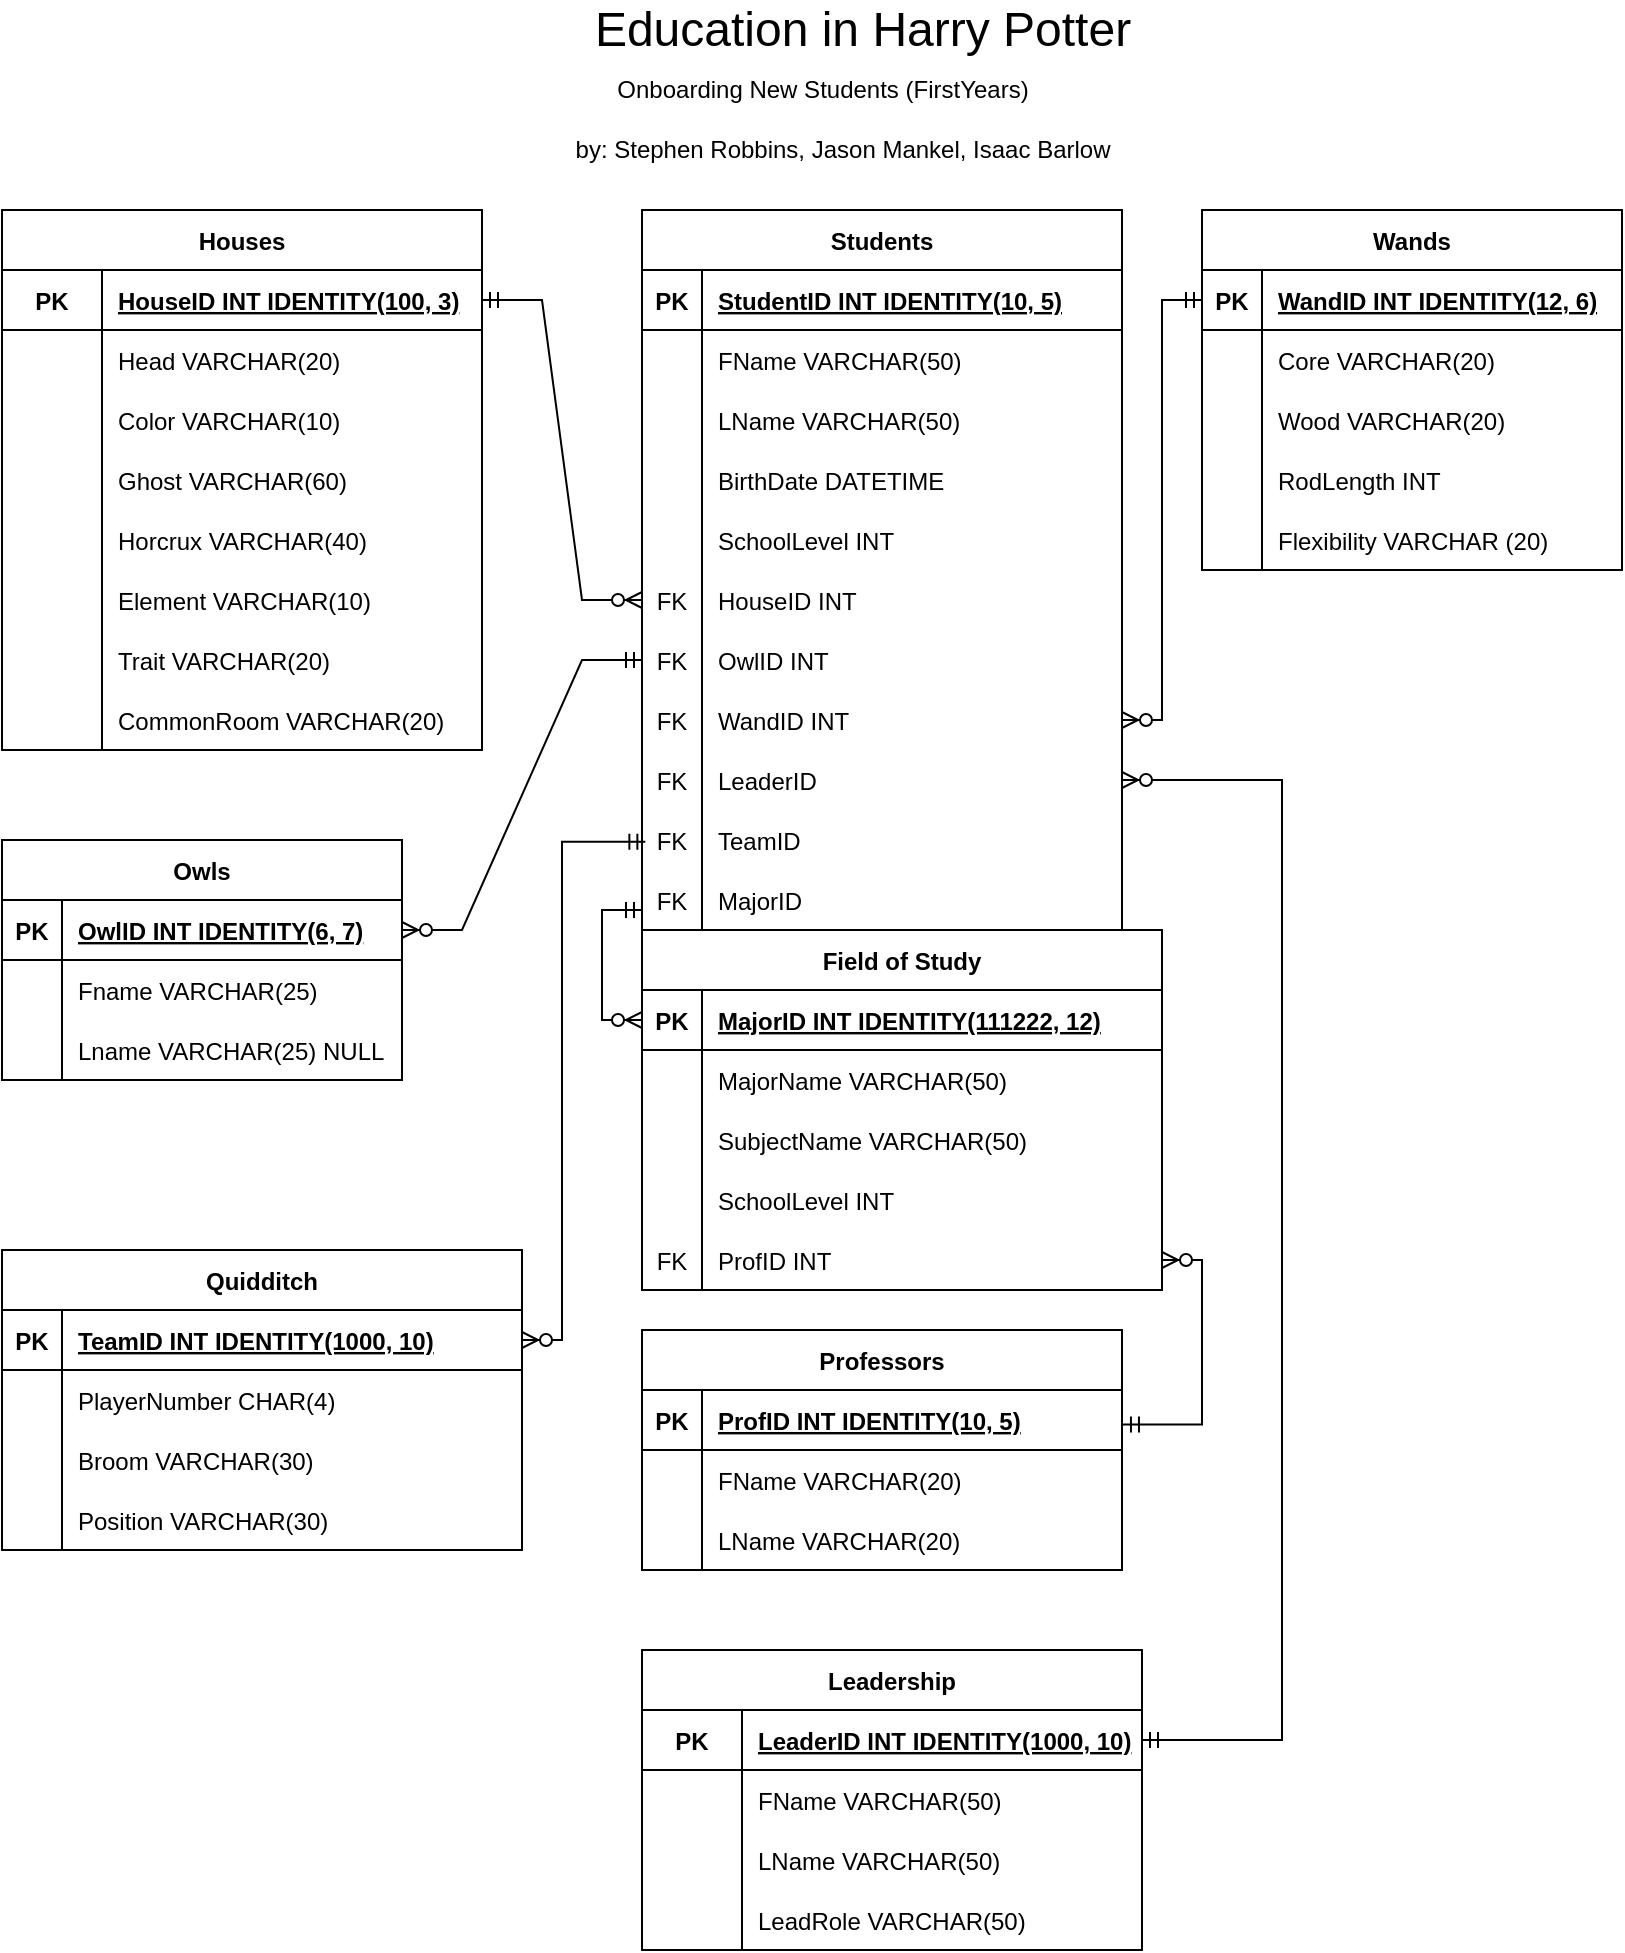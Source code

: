 <mxfile version="17.4.5" type="github">
  <diagram id="U9MsJxQ1fenHRwTIjCpt" name="Page-1">
    <mxGraphModel dx="1304" dy="529" grid="1" gridSize="10" guides="1" tooltips="1" connect="0" arrows="0" fold="1" page="1" pageScale="1" pageWidth="850" pageHeight="1100" math="0" shadow="0">
      <root>
        <mxCell id="0" />
        <mxCell id="1" parent="0" />
        <mxCell id="-ZG44ZCdOxZZcYwlkN5d-154" value="Students" style="shape=table;startSize=30;container=1;collapsible=1;childLayout=tableLayout;fixedRows=1;rowLines=0;fontStyle=1;align=center;resizeLast=1;" parent="1" vertex="1">
          <mxGeometry x="360" y="160" width="240" height="360" as="geometry" />
        </mxCell>
        <mxCell id="-ZG44ZCdOxZZcYwlkN5d-155" value="" style="shape=tableRow;horizontal=0;startSize=0;swimlaneHead=0;swimlaneBody=0;fillColor=none;collapsible=0;dropTarget=0;points=[[0,0.5],[1,0.5]];portConstraint=eastwest;top=0;left=0;right=0;bottom=1;" parent="-ZG44ZCdOxZZcYwlkN5d-154" vertex="1">
          <mxGeometry y="30" width="240" height="30" as="geometry" />
        </mxCell>
        <mxCell id="-ZG44ZCdOxZZcYwlkN5d-156" value="PK" style="shape=partialRectangle;connectable=0;fillColor=none;top=0;left=0;bottom=0;right=0;fontStyle=1;overflow=hidden;" parent="-ZG44ZCdOxZZcYwlkN5d-155" vertex="1">
          <mxGeometry width="30" height="30" as="geometry">
            <mxRectangle width="30" height="30" as="alternateBounds" />
          </mxGeometry>
        </mxCell>
        <mxCell id="-ZG44ZCdOxZZcYwlkN5d-157" value="StudentID INT IDENTITY(10, 5)" style="shape=partialRectangle;connectable=0;fillColor=none;top=0;left=0;bottom=0;right=0;align=left;spacingLeft=6;fontStyle=5;overflow=hidden;" parent="-ZG44ZCdOxZZcYwlkN5d-155" vertex="1">
          <mxGeometry x="30" width="210" height="30" as="geometry">
            <mxRectangle width="210" height="30" as="alternateBounds" />
          </mxGeometry>
        </mxCell>
        <mxCell id="-ZG44ZCdOxZZcYwlkN5d-158" value="" style="shape=tableRow;horizontal=0;startSize=0;swimlaneHead=0;swimlaneBody=0;fillColor=none;collapsible=0;dropTarget=0;points=[[0,0.5],[1,0.5]];portConstraint=eastwest;top=0;left=0;right=0;bottom=0;" parent="-ZG44ZCdOxZZcYwlkN5d-154" vertex="1">
          <mxGeometry y="60" width="240" height="30" as="geometry" />
        </mxCell>
        <mxCell id="-ZG44ZCdOxZZcYwlkN5d-159" value="" style="shape=partialRectangle;connectable=0;fillColor=none;top=0;left=0;bottom=0;right=0;editable=1;overflow=hidden;" parent="-ZG44ZCdOxZZcYwlkN5d-158" vertex="1">
          <mxGeometry width="30" height="30" as="geometry">
            <mxRectangle width="30" height="30" as="alternateBounds" />
          </mxGeometry>
        </mxCell>
        <mxCell id="-ZG44ZCdOxZZcYwlkN5d-160" value="FName VARCHAR(50)" style="shape=partialRectangle;connectable=0;fillColor=none;top=0;left=0;bottom=0;right=0;align=left;spacingLeft=6;overflow=hidden;" parent="-ZG44ZCdOxZZcYwlkN5d-158" vertex="1">
          <mxGeometry x="30" width="210" height="30" as="geometry">
            <mxRectangle width="210" height="30" as="alternateBounds" />
          </mxGeometry>
        </mxCell>
        <mxCell id="-ZG44ZCdOxZZcYwlkN5d-161" value="" style="shape=tableRow;horizontal=0;startSize=0;swimlaneHead=0;swimlaneBody=0;fillColor=none;collapsible=0;dropTarget=0;points=[[0,0.5],[1,0.5]];portConstraint=eastwest;top=0;left=0;right=0;bottom=0;" parent="-ZG44ZCdOxZZcYwlkN5d-154" vertex="1">
          <mxGeometry y="90" width="240" height="30" as="geometry" />
        </mxCell>
        <mxCell id="-ZG44ZCdOxZZcYwlkN5d-162" value="" style="shape=partialRectangle;connectable=0;fillColor=none;top=0;left=0;bottom=0;right=0;editable=1;overflow=hidden;" parent="-ZG44ZCdOxZZcYwlkN5d-161" vertex="1">
          <mxGeometry width="30" height="30" as="geometry">
            <mxRectangle width="30" height="30" as="alternateBounds" />
          </mxGeometry>
        </mxCell>
        <mxCell id="-ZG44ZCdOxZZcYwlkN5d-163" value="LName VARCHAR(50)" style="shape=partialRectangle;connectable=0;fillColor=none;top=0;left=0;bottom=0;right=0;align=left;spacingLeft=6;overflow=hidden;" parent="-ZG44ZCdOxZZcYwlkN5d-161" vertex="1">
          <mxGeometry x="30" width="210" height="30" as="geometry">
            <mxRectangle width="210" height="30" as="alternateBounds" />
          </mxGeometry>
        </mxCell>
        <mxCell id="-ZG44ZCdOxZZcYwlkN5d-164" value="" style="shape=tableRow;horizontal=0;startSize=0;swimlaneHead=0;swimlaneBody=0;fillColor=none;collapsible=0;dropTarget=0;points=[[0,0.5],[1,0.5]];portConstraint=eastwest;top=0;left=0;right=0;bottom=0;" parent="-ZG44ZCdOxZZcYwlkN5d-154" vertex="1">
          <mxGeometry y="120" width="240" height="30" as="geometry" />
        </mxCell>
        <mxCell id="-ZG44ZCdOxZZcYwlkN5d-165" value="" style="shape=partialRectangle;connectable=0;fillColor=none;top=0;left=0;bottom=0;right=0;editable=1;overflow=hidden;" parent="-ZG44ZCdOxZZcYwlkN5d-164" vertex="1">
          <mxGeometry width="30" height="30" as="geometry">
            <mxRectangle width="30" height="30" as="alternateBounds" />
          </mxGeometry>
        </mxCell>
        <mxCell id="-ZG44ZCdOxZZcYwlkN5d-166" value="BirthDate DATETIME" style="shape=partialRectangle;connectable=0;fillColor=none;top=0;left=0;bottom=0;right=0;align=left;spacingLeft=6;overflow=hidden;" parent="-ZG44ZCdOxZZcYwlkN5d-164" vertex="1">
          <mxGeometry x="30" width="210" height="30" as="geometry">
            <mxRectangle width="210" height="30" as="alternateBounds" />
          </mxGeometry>
        </mxCell>
        <mxCell id="VRzAlIb7PDX3ngP3cfWf-1" value="" style="shape=tableRow;horizontal=0;startSize=0;swimlaneHead=0;swimlaneBody=0;fillColor=none;collapsible=0;dropTarget=0;points=[[0,0.5],[1,0.5]];portConstraint=eastwest;top=0;left=0;right=0;bottom=0;" vertex="1" parent="-ZG44ZCdOxZZcYwlkN5d-154">
          <mxGeometry y="150" width="240" height="30" as="geometry" />
        </mxCell>
        <mxCell id="VRzAlIb7PDX3ngP3cfWf-2" value="" style="shape=partialRectangle;connectable=0;fillColor=none;top=0;left=0;bottom=0;right=0;editable=1;overflow=hidden;" vertex="1" parent="VRzAlIb7PDX3ngP3cfWf-1">
          <mxGeometry width="30" height="30" as="geometry">
            <mxRectangle width="30" height="30" as="alternateBounds" />
          </mxGeometry>
        </mxCell>
        <mxCell id="VRzAlIb7PDX3ngP3cfWf-3" value="SchoolLevel INT" style="shape=partialRectangle;connectable=0;fillColor=none;top=0;left=0;bottom=0;right=0;align=left;spacingLeft=6;overflow=hidden;" vertex="1" parent="VRzAlIb7PDX3ngP3cfWf-1">
          <mxGeometry x="30" width="210" height="30" as="geometry">
            <mxRectangle width="210" height="30" as="alternateBounds" />
          </mxGeometry>
        </mxCell>
        <mxCell id="-ZG44ZCdOxZZcYwlkN5d-338" value="" style="shape=tableRow;horizontal=0;startSize=0;swimlaneHead=0;swimlaneBody=0;fillColor=none;collapsible=0;dropTarget=0;points=[[0,0.5],[1,0.5]];portConstraint=eastwest;top=0;left=0;right=0;bottom=0;" parent="-ZG44ZCdOxZZcYwlkN5d-154" vertex="1">
          <mxGeometry y="180" width="240" height="30" as="geometry" />
        </mxCell>
        <mxCell id="-ZG44ZCdOxZZcYwlkN5d-339" value="FK" style="shape=partialRectangle;connectable=0;fillColor=none;top=0;left=0;bottom=0;right=0;editable=1;overflow=hidden;" parent="-ZG44ZCdOxZZcYwlkN5d-338" vertex="1">
          <mxGeometry width="30" height="30" as="geometry">
            <mxRectangle width="30" height="30" as="alternateBounds" />
          </mxGeometry>
        </mxCell>
        <mxCell id="-ZG44ZCdOxZZcYwlkN5d-340" value="HouseID INT" style="shape=partialRectangle;connectable=0;fillColor=none;top=0;left=0;bottom=0;right=0;align=left;spacingLeft=6;overflow=hidden;" parent="-ZG44ZCdOxZZcYwlkN5d-338" vertex="1">
          <mxGeometry x="30" width="210" height="30" as="geometry">
            <mxRectangle width="210" height="30" as="alternateBounds" />
          </mxGeometry>
        </mxCell>
        <mxCell id="-ZG44ZCdOxZZcYwlkN5d-347" value="" style="shape=tableRow;horizontal=0;startSize=0;swimlaneHead=0;swimlaneBody=0;fillColor=none;collapsible=0;dropTarget=0;points=[[0,0.5],[1,0.5]];portConstraint=eastwest;top=0;left=0;right=0;bottom=0;" parent="-ZG44ZCdOxZZcYwlkN5d-154" vertex="1">
          <mxGeometry y="210" width="240" height="30" as="geometry" />
        </mxCell>
        <mxCell id="-ZG44ZCdOxZZcYwlkN5d-348" value="FK" style="shape=partialRectangle;connectable=0;fillColor=none;top=0;left=0;bottom=0;right=0;editable=1;overflow=hidden;" parent="-ZG44ZCdOxZZcYwlkN5d-347" vertex="1">
          <mxGeometry width="30" height="30" as="geometry">
            <mxRectangle width="30" height="30" as="alternateBounds" />
          </mxGeometry>
        </mxCell>
        <mxCell id="-ZG44ZCdOxZZcYwlkN5d-349" value="OwlID INT" style="shape=partialRectangle;connectable=0;fillColor=none;top=0;left=0;bottom=0;right=0;align=left;spacingLeft=6;overflow=hidden;" parent="-ZG44ZCdOxZZcYwlkN5d-347" vertex="1">
          <mxGeometry x="30" width="210" height="30" as="geometry">
            <mxRectangle width="210" height="30" as="alternateBounds" />
          </mxGeometry>
        </mxCell>
        <mxCell id="-ZG44ZCdOxZZcYwlkN5d-344" value="" style="shape=tableRow;horizontal=0;startSize=0;swimlaneHead=0;swimlaneBody=0;fillColor=none;collapsible=0;dropTarget=0;points=[[0,0.5],[1,0.5]];portConstraint=eastwest;top=0;left=0;right=0;bottom=0;" parent="-ZG44ZCdOxZZcYwlkN5d-154" vertex="1">
          <mxGeometry y="240" width="240" height="30" as="geometry" />
        </mxCell>
        <mxCell id="-ZG44ZCdOxZZcYwlkN5d-345" value="FK" style="shape=partialRectangle;connectable=0;fillColor=none;top=0;left=0;bottom=0;right=0;editable=1;overflow=hidden;" parent="-ZG44ZCdOxZZcYwlkN5d-344" vertex="1">
          <mxGeometry width="30" height="30" as="geometry">
            <mxRectangle width="30" height="30" as="alternateBounds" />
          </mxGeometry>
        </mxCell>
        <mxCell id="-ZG44ZCdOxZZcYwlkN5d-346" value="WandID INT" style="shape=partialRectangle;connectable=0;fillColor=none;top=0;left=0;bottom=0;right=0;align=left;spacingLeft=6;overflow=hidden;" parent="-ZG44ZCdOxZZcYwlkN5d-344" vertex="1">
          <mxGeometry x="30" width="210" height="30" as="geometry">
            <mxRectangle width="210" height="30" as="alternateBounds" />
          </mxGeometry>
        </mxCell>
        <mxCell id="M2DXk9aReoTNy8L0hFYO-3" value="" style="shape=tableRow;horizontal=0;startSize=0;swimlaneHead=0;swimlaneBody=0;fillColor=none;collapsible=0;dropTarget=0;points=[[0,0.5],[1,0.5]];portConstraint=eastwest;top=0;left=0;right=0;bottom=0;" parent="-ZG44ZCdOxZZcYwlkN5d-154" vertex="1">
          <mxGeometry y="270" width="240" height="30" as="geometry" />
        </mxCell>
        <mxCell id="M2DXk9aReoTNy8L0hFYO-4" value="FK" style="shape=partialRectangle;connectable=0;fillColor=none;top=0;left=0;bottom=0;right=0;editable=1;overflow=hidden;" parent="M2DXk9aReoTNy8L0hFYO-3" vertex="1">
          <mxGeometry width="30" height="30" as="geometry">
            <mxRectangle width="30" height="30" as="alternateBounds" />
          </mxGeometry>
        </mxCell>
        <mxCell id="M2DXk9aReoTNy8L0hFYO-5" value="LeaderID" style="shape=partialRectangle;connectable=0;fillColor=none;top=0;left=0;bottom=0;right=0;align=left;spacingLeft=6;overflow=hidden;" parent="M2DXk9aReoTNy8L0hFYO-3" vertex="1">
          <mxGeometry x="30" width="210" height="30" as="geometry">
            <mxRectangle width="210" height="30" as="alternateBounds" />
          </mxGeometry>
        </mxCell>
        <mxCell id="WlVcrOONY_snQyhokI9--11" value="" style="shape=tableRow;horizontal=0;startSize=0;swimlaneHead=0;swimlaneBody=0;fillColor=none;collapsible=0;dropTarget=0;points=[[0,0.5],[1,0.5]];portConstraint=eastwest;top=0;left=0;right=0;bottom=0;" parent="-ZG44ZCdOxZZcYwlkN5d-154" vertex="1">
          <mxGeometry y="300" width="240" height="30" as="geometry" />
        </mxCell>
        <mxCell id="WlVcrOONY_snQyhokI9--12" value="FK" style="shape=partialRectangle;connectable=0;fillColor=none;top=0;left=0;bottom=0;right=0;editable=1;overflow=hidden;" parent="WlVcrOONY_snQyhokI9--11" vertex="1">
          <mxGeometry width="30" height="30" as="geometry">
            <mxRectangle width="30" height="30" as="alternateBounds" />
          </mxGeometry>
        </mxCell>
        <mxCell id="WlVcrOONY_snQyhokI9--13" value="TeamID" style="shape=partialRectangle;connectable=0;fillColor=none;top=0;left=0;bottom=0;right=0;align=left;spacingLeft=6;overflow=hidden;" parent="WlVcrOONY_snQyhokI9--11" vertex="1">
          <mxGeometry x="30" width="210" height="30" as="geometry">
            <mxRectangle width="210" height="30" as="alternateBounds" />
          </mxGeometry>
        </mxCell>
        <mxCell id="-ZG44ZCdOxZZcYwlkN5d-341" value="" style="shape=tableRow;horizontal=0;startSize=0;swimlaneHead=0;swimlaneBody=0;fillColor=none;collapsible=0;dropTarget=0;points=[[0,0.5],[1,0.5]];portConstraint=eastwest;top=0;left=0;right=0;bottom=0;" parent="-ZG44ZCdOxZZcYwlkN5d-154" vertex="1">
          <mxGeometry y="330" width="240" height="30" as="geometry" />
        </mxCell>
        <mxCell id="-ZG44ZCdOxZZcYwlkN5d-342" value="FK" style="shape=partialRectangle;connectable=0;fillColor=none;top=0;left=0;bottom=0;right=0;editable=1;overflow=hidden;" parent="-ZG44ZCdOxZZcYwlkN5d-341" vertex="1">
          <mxGeometry width="30" height="30" as="geometry">
            <mxRectangle width="30" height="30" as="alternateBounds" />
          </mxGeometry>
        </mxCell>
        <mxCell id="-ZG44ZCdOxZZcYwlkN5d-343" value="MajorID" style="shape=partialRectangle;connectable=0;fillColor=none;top=0;left=0;bottom=0;right=0;align=left;spacingLeft=6;overflow=hidden;" parent="-ZG44ZCdOxZZcYwlkN5d-341" vertex="1">
          <mxGeometry x="30" width="210" height="30" as="geometry">
            <mxRectangle width="210" height="30" as="alternateBounds" />
          </mxGeometry>
        </mxCell>
        <mxCell id="-ZG44ZCdOxZZcYwlkN5d-170" value="Houses" style="shape=table;startSize=30;container=1;collapsible=1;childLayout=tableLayout;fixedRows=1;rowLines=0;fontStyle=1;align=center;resizeLast=1;" parent="1" vertex="1">
          <mxGeometry x="40" y="160" width="240" height="270" as="geometry" />
        </mxCell>
        <mxCell id="-ZG44ZCdOxZZcYwlkN5d-171" value="" style="shape=tableRow;horizontal=0;startSize=0;swimlaneHead=0;swimlaneBody=0;fillColor=none;collapsible=0;dropTarget=0;points=[[0,0.5],[1,0.5]];portConstraint=eastwest;top=0;left=0;right=0;bottom=1;" parent="-ZG44ZCdOxZZcYwlkN5d-170" vertex="1">
          <mxGeometry y="30" width="240" height="30" as="geometry" />
        </mxCell>
        <mxCell id="-ZG44ZCdOxZZcYwlkN5d-172" value="PK" style="shape=partialRectangle;connectable=0;fillColor=none;top=0;left=0;bottom=0;right=0;fontStyle=1;overflow=hidden;" parent="-ZG44ZCdOxZZcYwlkN5d-171" vertex="1">
          <mxGeometry width="50" height="30" as="geometry">
            <mxRectangle width="50" height="30" as="alternateBounds" />
          </mxGeometry>
        </mxCell>
        <mxCell id="-ZG44ZCdOxZZcYwlkN5d-173" value="HouseID INT IDENTITY(100, 3)" style="shape=partialRectangle;connectable=0;fillColor=none;top=0;left=0;bottom=0;right=0;align=left;spacingLeft=6;fontStyle=5;overflow=hidden;" parent="-ZG44ZCdOxZZcYwlkN5d-171" vertex="1">
          <mxGeometry x="50" width="190" height="30" as="geometry">
            <mxRectangle width="190" height="30" as="alternateBounds" />
          </mxGeometry>
        </mxCell>
        <mxCell id="-ZG44ZCdOxZZcYwlkN5d-177" value="" style="shape=tableRow;horizontal=0;startSize=0;swimlaneHead=0;swimlaneBody=0;fillColor=none;collapsible=0;dropTarget=0;points=[[0,0.5],[1,0.5]];portConstraint=eastwest;top=0;left=0;right=0;bottom=0;" parent="-ZG44ZCdOxZZcYwlkN5d-170" vertex="1">
          <mxGeometry y="60" width="240" height="30" as="geometry" />
        </mxCell>
        <mxCell id="-ZG44ZCdOxZZcYwlkN5d-178" value="" style="shape=partialRectangle;connectable=0;fillColor=none;top=0;left=0;bottom=0;right=0;editable=1;overflow=hidden;" parent="-ZG44ZCdOxZZcYwlkN5d-177" vertex="1">
          <mxGeometry width="50" height="30" as="geometry">
            <mxRectangle width="50" height="30" as="alternateBounds" />
          </mxGeometry>
        </mxCell>
        <mxCell id="-ZG44ZCdOxZZcYwlkN5d-179" value="Head VARCHAR(20)" style="shape=partialRectangle;connectable=0;fillColor=none;top=0;left=0;bottom=0;right=0;align=left;spacingLeft=6;overflow=hidden;" parent="-ZG44ZCdOxZZcYwlkN5d-177" vertex="1">
          <mxGeometry x="50" width="190" height="30" as="geometry">
            <mxRectangle width="190" height="30" as="alternateBounds" />
          </mxGeometry>
        </mxCell>
        <mxCell id="-ZG44ZCdOxZZcYwlkN5d-180" value="" style="shape=tableRow;horizontal=0;startSize=0;swimlaneHead=0;swimlaneBody=0;fillColor=none;collapsible=0;dropTarget=0;points=[[0,0.5],[1,0.5]];portConstraint=eastwest;top=0;left=0;right=0;bottom=0;" parent="-ZG44ZCdOxZZcYwlkN5d-170" vertex="1">
          <mxGeometry y="90" width="240" height="30" as="geometry" />
        </mxCell>
        <mxCell id="-ZG44ZCdOxZZcYwlkN5d-181" value="" style="shape=partialRectangle;connectable=0;fillColor=none;top=0;left=0;bottom=0;right=0;editable=1;overflow=hidden;" parent="-ZG44ZCdOxZZcYwlkN5d-180" vertex="1">
          <mxGeometry width="50" height="30" as="geometry">
            <mxRectangle width="50" height="30" as="alternateBounds" />
          </mxGeometry>
        </mxCell>
        <mxCell id="-ZG44ZCdOxZZcYwlkN5d-182" value="Color VARCHAR(10)" style="shape=partialRectangle;connectable=0;fillColor=none;top=0;left=0;bottom=0;right=0;align=left;spacingLeft=6;overflow=hidden;" parent="-ZG44ZCdOxZZcYwlkN5d-180" vertex="1">
          <mxGeometry x="50" width="190" height="30" as="geometry">
            <mxRectangle width="190" height="30" as="alternateBounds" />
          </mxGeometry>
        </mxCell>
        <mxCell id="-ZG44ZCdOxZZcYwlkN5d-183" value="" style="shape=tableRow;horizontal=0;startSize=0;swimlaneHead=0;swimlaneBody=0;fillColor=none;collapsible=0;dropTarget=0;points=[[0,0.5],[1,0.5]];portConstraint=eastwest;top=0;left=0;right=0;bottom=0;" parent="-ZG44ZCdOxZZcYwlkN5d-170" vertex="1">
          <mxGeometry y="120" width="240" height="30" as="geometry" />
        </mxCell>
        <mxCell id="-ZG44ZCdOxZZcYwlkN5d-184" value="" style="shape=partialRectangle;connectable=0;fillColor=none;top=0;left=0;bottom=0;right=0;editable=1;overflow=hidden;" parent="-ZG44ZCdOxZZcYwlkN5d-183" vertex="1">
          <mxGeometry width="50" height="30" as="geometry">
            <mxRectangle width="50" height="30" as="alternateBounds" />
          </mxGeometry>
        </mxCell>
        <mxCell id="-ZG44ZCdOxZZcYwlkN5d-185" value="Ghost VARCHAR(60)" style="shape=partialRectangle;connectable=0;fillColor=none;top=0;left=0;bottom=0;right=0;align=left;spacingLeft=6;overflow=hidden;" parent="-ZG44ZCdOxZZcYwlkN5d-183" vertex="1">
          <mxGeometry x="50" width="190" height="30" as="geometry">
            <mxRectangle width="190" height="30" as="alternateBounds" />
          </mxGeometry>
        </mxCell>
        <mxCell id="-ZG44ZCdOxZZcYwlkN5d-186" value="" style="shape=tableRow;horizontal=0;startSize=0;swimlaneHead=0;swimlaneBody=0;fillColor=none;collapsible=0;dropTarget=0;points=[[0,0.5],[1,0.5]];portConstraint=eastwest;top=0;left=0;right=0;bottom=0;" parent="-ZG44ZCdOxZZcYwlkN5d-170" vertex="1">
          <mxGeometry y="150" width="240" height="30" as="geometry" />
        </mxCell>
        <mxCell id="-ZG44ZCdOxZZcYwlkN5d-187" value="" style="shape=partialRectangle;connectable=0;fillColor=none;top=0;left=0;bottom=0;right=0;editable=1;overflow=hidden;" parent="-ZG44ZCdOxZZcYwlkN5d-186" vertex="1">
          <mxGeometry width="50" height="30" as="geometry">
            <mxRectangle width="50" height="30" as="alternateBounds" />
          </mxGeometry>
        </mxCell>
        <mxCell id="-ZG44ZCdOxZZcYwlkN5d-188" value="Horcrux VARCHAR(40)" style="shape=partialRectangle;connectable=0;fillColor=none;top=0;left=0;bottom=0;right=0;align=left;spacingLeft=6;overflow=hidden;" parent="-ZG44ZCdOxZZcYwlkN5d-186" vertex="1">
          <mxGeometry x="50" width="190" height="30" as="geometry">
            <mxRectangle width="190" height="30" as="alternateBounds" />
          </mxGeometry>
        </mxCell>
        <mxCell id="-ZG44ZCdOxZZcYwlkN5d-189" value="" style="shape=tableRow;horizontal=0;startSize=0;swimlaneHead=0;swimlaneBody=0;fillColor=none;collapsible=0;dropTarget=0;points=[[0,0.5],[1,0.5]];portConstraint=eastwest;top=0;left=0;right=0;bottom=0;" parent="-ZG44ZCdOxZZcYwlkN5d-170" vertex="1">
          <mxGeometry y="180" width="240" height="30" as="geometry" />
        </mxCell>
        <mxCell id="-ZG44ZCdOxZZcYwlkN5d-190" value="" style="shape=partialRectangle;connectable=0;fillColor=none;top=0;left=0;bottom=0;right=0;editable=1;overflow=hidden;" parent="-ZG44ZCdOxZZcYwlkN5d-189" vertex="1">
          <mxGeometry width="50" height="30" as="geometry">
            <mxRectangle width="50" height="30" as="alternateBounds" />
          </mxGeometry>
        </mxCell>
        <mxCell id="-ZG44ZCdOxZZcYwlkN5d-191" value="Element VARCHAR(10)" style="shape=partialRectangle;connectable=0;fillColor=none;top=0;left=0;bottom=0;right=0;align=left;spacingLeft=6;overflow=hidden;" parent="-ZG44ZCdOxZZcYwlkN5d-189" vertex="1">
          <mxGeometry x="50" width="190" height="30" as="geometry">
            <mxRectangle width="190" height="30" as="alternateBounds" />
          </mxGeometry>
        </mxCell>
        <mxCell id="-ZG44ZCdOxZZcYwlkN5d-192" value="" style="shape=tableRow;horizontal=0;startSize=0;swimlaneHead=0;swimlaneBody=0;fillColor=none;collapsible=0;dropTarget=0;points=[[0,0.5],[1,0.5]];portConstraint=eastwest;top=0;left=0;right=0;bottom=0;" parent="-ZG44ZCdOxZZcYwlkN5d-170" vertex="1">
          <mxGeometry y="210" width="240" height="30" as="geometry" />
        </mxCell>
        <mxCell id="-ZG44ZCdOxZZcYwlkN5d-193" value="" style="shape=partialRectangle;connectable=0;fillColor=none;top=0;left=0;bottom=0;right=0;editable=1;overflow=hidden;" parent="-ZG44ZCdOxZZcYwlkN5d-192" vertex="1">
          <mxGeometry width="50" height="30" as="geometry">
            <mxRectangle width="50" height="30" as="alternateBounds" />
          </mxGeometry>
        </mxCell>
        <mxCell id="-ZG44ZCdOxZZcYwlkN5d-194" value="Trait VARCHAR(20)" style="shape=partialRectangle;connectable=0;fillColor=none;top=0;left=0;bottom=0;right=0;align=left;spacingLeft=6;overflow=hidden;" parent="-ZG44ZCdOxZZcYwlkN5d-192" vertex="1">
          <mxGeometry x="50" width="190" height="30" as="geometry">
            <mxRectangle width="190" height="30" as="alternateBounds" />
          </mxGeometry>
        </mxCell>
        <mxCell id="-ZG44ZCdOxZZcYwlkN5d-335" value="" style="shape=tableRow;horizontal=0;startSize=0;swimlaneHead=0;swimlaneBody=0;fillColor=none;collapsible=0;dropTarget=0;points=[[0,0.5],[1,0.5]];portConstraint=eastwest;top=0;left=0;right=0;bottom=0;" parent="-ZG44ZCdOxZZcYwlkN5d-170" vertex="1">
          <mxGeometry y="240" width="240" height="30" as="geometry" />
        </mxCell>
        <mxCell id="-ZG44ZCdOxZZcYwlkN5d-336" value="" style="shape=partialRectangle;connectable=0;fillColor=none;top=0;left=0;bottom=0;right=0;editable=1;overflow=hidden;" parent="-ZG44ZCdOxZZcYwlkN5d-335" vertex="1">
          <mxGeometry width="50" height="30" as="geometry">
            <mxRectangle width="50" height="30" as="alternateBounds" />
          </mxGeometry>
        </mxCell>
        <mxCell id="-ZG44ZCdOxZZcYwlkN5d-337" value="CommonRoom VARCHAR(20)" style="shape=partialRectangle;connectable=0;fillColor=none;top=0;left=0;bottom=0;right=0;align=left;spacingLeft=6;overflow=hidden;" parent="-ZG44ZCdOxZZcYwlkN5d-335" vertex="1">
          <mxGeometry x="50" width="190" height="30" as="geometry">
            <mxRectangle width="190" height="30" as="alternateBounds" />
          </mxGeometry>
        </mxCell>
        <mxCell id="-ZG44ZCdOxZZcYwlkN5d-195" value="Field of Study" style="shape=table;startSize=30;container=1;collapsible=1;childLayout=tableLayout;fixedRows=1;rowLines=0;fontStyle=1;align=center;resizeLast=1;" parent="1" vertex="1">
          <mxGeometry x="360" y="520" width="260" height="180" as="geometry" />
        </mxCell>
        <mxCell id="-ZG44ZCdOxZZcYwlkN5d-196" value="" style="shape=tableRow;horizontal=0;startSize=0;swimlaneHead=0;swimlaneBody=0;fillColor=none;collapsible=0;dropTarget=0;points=[[0,0.5],[1,0.5]];portConstraint=eastwest;top=0;left=0;right=0;bottom=1;" parent="-ZG44ZCdOxZZcYwlkN5d-195" vertex="1">
          <mxGeometry y="30" width="260" height="30" as="geometry" />
        </mxCell>
        <mxCell id="-ZG44ZCdOxZZcYwlkN5d-197" value="PK" style="shape=partialRectangle;connectable=0;fillColor=none;top=0;left=0;bottom=0;right=0;fontStyle=1;overflow=hidden;" parent="-ZG44ZCdOxZZcYwlkN5d-196" vertex="1">
          <mxGeometry width="30" height="30" as="geometry">
            <mxRectangle width="30" height="30" as="alternateBounds" />
          </mxGeometry>
        </mxCell>
        <mxCell id="-ZG44ZCdOxZZcYwlkN5d-198" value="MajorID INT IDENTITY(111222, 12)" style="shape=partialRectangle;connectable=0;fillColor=none;top=0;left=0;bottom=0;right=0;align=left;spacingLeft=6;fontStyle=5;overflow=hidden;" parent="-ZG44ZCdOxZZcYwlkN5d-196" vertex="1">
          <mxGeometry x="30" width="230" height="30" as="geometry">
            <mxRectangle width="230" height="30" as="alternateBounds" />
          </mxGeometry>
        </mxCell>
        <mxCell id="-ZG44ZCdOxZZcYwlkN5d-199" value="" style="shape=tableRow;horizontal=0;startSize=0;swimlaneHead=0;swimlaneBody=0;fillColor=none;collapsible=0;dropTarget=0;points=[[0,0.5],[1,0.5]];portConstraint=eastwest;top=0;left=0;right=0;bottom=0;" parent="-ZG44ZCdOxZZcYwlkN5d-195" vertex="1">
          <mxGeometry y="60" width="260" height="30" as="geometry" />
        </mxCell>
        <mxCell id="-ZG44ZCdOxZZcYwlkN5d-200" value="" style="shape=partialRectangle;connectable=0;fillColor=none;top=0;left=0;bottom=0;right=0;editable=1;overflow=hidden;" parent="-ZG44ZCdOxZZcYwlkN5d-199" vertex="1">
          <mxGeometry width="30" height="30" as="geometry">
            <mxRectangle width="30" height="30" as="alternateBounds" />
          </mxGeometry>
        </mxCell>
        <mxCell id="-ZG44ZCdOxZZcYwlkN5d-201" value="MajorName VARCHAR(50)" style="shape=partialRectangle;connectable=0;fillColor=none;top=0;left=0;bottom=0;right=0;align=left;spacingLeft=6;overflow=hidden;" parent="-ZG44ZCdOxZZcYwlkN5d-199" vertex="1">
          <mxGeometry x="30" width="230" height="30" as="geometry">
            <mxRectangle width="230" height="30" as="alternateBounds" />
          </mxGeometry>
        </mxCell>
        <mxCell id="k1wWdUFTu1-UaHcBMK5w-1" value="" style="shape=tableRow;horizontal=0;startSize=0;swimlaneHead=0;swimlaneBody=0;fillColor=none;collapsible=0;dropTarget=0;points=[[0,0.5],[1,0.5]];portConstraint=eastwest;top=0;left=0;right=0;bottom=0;" parent="-ZG44ZCdOxZZcYwlkN5d-195" vertex="1">
          <mxGeometry y="90" width="260" height="30" as="geometry" />
        </mxCell>
        <mxCell id="k1wWdUFTu1-UaHcBMK5w-2" value="" style="shape=partialRectangle;connectable=0;fillColor=none;top=0;left=0;bottom=0;right=0;editable=1;overflow=hidden;" parent="k1wWdUFTu1-UaHcBMK5w-1" vertex="1">
          <mxGeometry width="30" height="30" as="geometry">
            <mxRectangle width="30" height="30" as="alternateBounds" />
          </mxGeometry>
        </mxCell>
        <mxCell id="k1wWdUFTu1-UaHcBMK5w-3" value="SubjectName VARCHAR(50)" style="shape=partialRectangle;connectable=0;fillColor=none;top=0;left=0;bottom=0;right=0;align=left;spacingLeft=6;overflow=hidden;" parent="k1wWdUFTu1-UaHcBMK5w-1" vertex="1">
          <mxGeometry x="30" width="230" height="30" as="geometry">
            <mxRectangle width="230" height="30" as="alternateBounds" />
          </mxGeometry>
        </mxCell>
        <mxCell id="-ZG44ZCdOxZZcYwlkN5d-362" value="" style="shape=tableRow;horizontal=0;startSize=0;swimlaneHead=0;swimlaneBody=0;fillColor=none;collapsible=0;dropTarget=0;points=[[0,0.5],[1,0.5]];portConstraint=eastwest;top=0;left=0;right=0;bottom=0;" parent="-ZG44ZCdOxZZcYwlkN5d-195" vertex="1">
          <mxGeometry y="120" width="260" height="30" as="geometry" />
        </mxCell>
        <mxCell id="-ZG44ZCdOxZZcYwlkN5d-363" value="" style="shape=partialRectangle;connectable=0;fillColor=none;top=0;left=0;bottom=0;right=0;editable=1;overflow=hidden;" parent="-ZG44ZCdOxZZcYwlkN5d-362" vertex="1">
          <mxGeometry width="30" height="30" as="geometry">
            <mxRectangle width="30" height="30" as="alternateBounds" />
          </mxGeometry>
        </mxCell>
        <mxCell id="-ZG44ZCdOxZZcYwlkN5d-364" value="SchoolLevel INT" style="shape=partialRectangle;connectable=0;fillColor=none;top=0;left=0;bottom=0;right=0;align=left;spacingLeft=6;overflow=hidden;" parent="-ZG44ZCdOxZZcYwlkN5d-362" vertex="1">
          <mxGeometry x="30" width="230" height="30" as="geometry">
            <mxRectangle width="230" height="30" as="alternateBounds" />
          </mxGeometry>
        </mxCell>
        <mxCell id="-ZG44ZCdOxZZcYwlkN5d-202" value="" style="shape=tableRow;horizontal=0;startSize=0;swimlaneHead=0;swimlaneBody=0;fillColor=none;collapsible=0;dropTarget=0;points=[[0,0.5],[1,0.5]];portConstraint=eastwest;top=0;left=0;right=0;bottom=0;" parent="-ZG44ZCdOxZZcYwlkN5d-195" vertex="1">
          <mxGeometry y="150" width="260" height="30" as="geometry" />
        </mxCell>
        <mxCell id="-ZG44ZCdOxZZcYwlkN5d-203" value="FK" style="shape=partialRectangle;connectable=0;fillColor=none;top=0;left=0;bottom=0;right=0;editable=1;overflow=hidden;" parent="-ZG44ZCdOxZZcYwlkN5d-202" vertex="1">
          <mxGeometry width="30" height="30" as="geometry">
            <mxRectangle width="30" height="30" as="alternateBounds" />
          </mxGeometry>
        </mxCell>
        <mxCell id="-ZG44ZCdOxZZcYwlkN5d-204" value="ProfID INT" style="shape=partialRectangle;connectable=0;fillColor=none;top=0;left=0;bottom=0;right=0;align=left;spacingLeft=6;overflow=hidden;" parent="-ZG44ZCdOxZZcYwlkN5d-202" vertex="1">
          <mxGeometry x="30" width="230" height="30" as="geometry">
            <mxRectangle width="230" height="30" as="alternateBounds" />
          </mxGeometry>
        </mxCell>
        <mxCell id="-ZG44ZCdOxZZcYwlkN5d-220" value="&lt;font style=&quot;font-size: 24px&quot;&gt;Education in Harry Potter&lt;/font&gt;" style="text;html=1;align=center;verticalAlign=middle;resizable=0;points=[];autosize=1;strokeColor=none;fillColor=none;" parent="1" vertex="1">
          <mxGeometry x="330" y="60" width="280" height="20" as="geometry" />
        </mxCell>
        <mxCell id="-ZG44ZCdOxZZcYwlkN5d-221" value="Leadership" style="shape=table;startSize=30;container=1;collapsible=1;childLayout=tableLayout;fixedRows=1;rowLines=0;fontStyle=1;align=center;resizeLast=1;" parent="1" vertex="1">
          <mxGeometry x="360" y="880" width="250" height="150" as="geometry" />
        </mxCell>
        <mxCell id="-ZG44ZCdOxZZcYwlkN5d-222" value="" style="shape=tableRow;horizontal=0;startSize=0;swimlaneHead=0;swimlaneBody=0;fillColor=none;collapsible=0;dropTarget=0;points=[[0,0.5],[1,0.5]];portConstraint=eastwest;top=0;left=0;right=0;bottom=1;" parent="-ZG44ZCdOxZZcYwlkN5d-221" vertex="1">
          <mxGeometry y="30" width="250" height="30" as="geometry" />
        </mxCell>
        <mxCell id="-ZG44ZCdOxZZcYwlkN5d-223" value="PK" style="shape=partialRectangle;connectable=0;fillColor=none;top=0;left=0;bottom=0;right=0;fontStyle=1;overflow=hidden;" parent="-ZG44ZCdOxZZcYwlkN5d-222" vertex="1">
          <mxGeometry width="50" height="30" as="geometry">
            <mxRectangle width="50" height="30" as="alternateBounds" />
          </mxGeometry>
        </mxCell>
        <mxCell id="-ZG44ZCdOxZZcYwlkN5d-224" value="LeaderID INT IDENTITY(1000, 10)" style="shape=partialRectangle;connectable=0;fillColor=none;top=0;left=0;bottom=0;right=0;align=left;spacingLeft=6;fontStyle=5;overflow=hidden;" parent="-ZG44ZCdOxZZcYwlkN5d-222" vertex="1">
          <mxGeometry x="50" width="200" height="30" as="geometry">
            <mxRectangle width="200" height="30" as="alternateBounds" />
          </mxGeometry>
        </mxCell>
        <mxCell id="-ZG44ZCdOxZZcYwlkN5d-225" value="" style="shape=tableRow;horizontal=0;startSize=0;swimlaneHead=0;swimlaneBody=0;fillColor=none;collapsible=0;dropTarget=0;points=[[0,0.5],[1,0.5]];portConstraint=eastwest;top=0;left=0;right=0;bottom=0;" parent="-ZG44ZCdOxZZcYwlkN5d-221" vertex="1">
          <mxGeometry y="60" width="250" height="30" as="geometry" />
        </mxCell>
        <mxCell id="-ZG44ZCdOxZZcYwlkN5d-226" value="" style="shape=partialRectangle;connectable=0;fillColor=none;top=0;left=0;bottom=0;right=0;editable=1;overflow=hidden;" parent="-ZG44ZCdOxZZcYwlkN5d-225" vertex="1">
          <mxGeometry width="50" height="30" as="geometry">
            <mxRectangle width="50" height="30" as="alternateBounds" />
          </mxGeometry>
        </mxCell>
        <mxCell id="-ZG44ZCdOxZZcYwlkN5d-227" value="FName VARCHAR(50)" style="shape=partialRectangle;connectable=0;fillColor=none;top=0;left=0;bottom=0;right=0;align=left;spacingLeft=6;overflow=hidden;" parent="-ZG44ZCdOxZZcYwlkN5d-225" vertex="1">
          <mxGeometry x="50" width="200" height="30" as="geometry">
            <mxRectangle width="200" height="30" as="alternateBounds" />
          </mxGeometry>
        </mxCell>
        <mxCell id="wnUZSyu009HnxpGDPx5d-10" value="" style="shape=tableRow;horizontal=0;startSize=0;swimlaneHead=0;swimlaneBody=0;fillColor=none;collapsible=0;dropTarget=0;points=[[0,0.5],[1,0.5]];portConstraint=eastwest;top=0;left=0;right=0;bottom=0;" parent="-ZG44ZCdOxZZcYwlkN5d-221" vertex="1">
          <mxGeometry y="90" width="250" height="30" as="geometry" />
        </mxCell>
        <mxCell id="wnUZSyu009HnxpGDPx5d-11" value="" style="shape=partialRectangle;connectable=0;fillColor=none;top=0;left=0;bottom=0;right=0;editable=1;overflow=hidden;" parent="wnUZSyu009HnxpGDPx5d-10" vertex="1">
          <mxGeometry width="50" height="30" as="geometry">
            <mxRectangle width="50" height="30" as="alternateBounds" />
          </mxGeometry>
        </mxCell>
        <mxCell id="wnUZSyu009HnxpGDPx5d-12" value="LName VARCHAR(50)" style="shape=partialRectangle;connectable=0;fillColor=none;top=0;left=0;bottom=0;right=0;align=left;spacingLeft=6;overflow=hidden;" parent="wnUZSyu009HnxpGDPx5d-10" vertex="1">
          <mxGeometry x="50" width="200" height="30" as="geometry">
            <mxRectangle width="200" height="30" as="alternateBounds" />
          </mxGeometry>
        </mxCell>
        <mxCell id="M2DXk9aReoTNy8L0hFYO-6" value="" style="shape=tableRow;horizontal=0;startSize=0;swimlaneHead=0;swimlaneBody=0;fillColor=none;collapsible=0;dropTarget=0;points=[[0,0.5],[1,0.5]];portConstraint=eastwest;top=0;left=0;right=0;bottom=0;" parent="-ZG44ZCdOxZZcYwlkN5d-221" vertex="1">
          <mxGeometry y="120" width="250" height="30" as="geometry" />
        </mxCell>
        <mxCell id="M2DXk9aReoTNy8L0hFYO-7" value="" style="shape=partialRectangle;connectable=0;fillColor=none;top=0;left=0;bottom=0;right=0;editable=1;overflow=hidden;" parent="M2DXk9aReoTNy8L0hFYO-6" vertex="1">
          <mxGeometry width="50" height="30" as="geometry">
            <mxRectangle width="50" height="30" as="alternateBounds" />
          </mxGeometry>
        </mxCell>
        <mxCell id="M2DXk9aReoTNy8L0hFYO-8" value="LeadRole VARCHAR(50)" style="shape=partialRectangle;connectable=0;fillColor=none;top=0;left=0;bottom=0;right=0;align=left;spacingLeft=6;overflow=hidden;" parent="M2DXk9aReoTNy8L0hFYO-6" vertex="1">
          <mxGeometry x="50" width="200" height="30" as="geometry">
            <mxRectangle width="200" height="30" as="alternateBounds" />
          </mxGeometry>
        </mxCell>
        <mxCell id="-ZG44ZCdOxZZcYwlkN5d-240" value="Owls" style="shape=table;startSize=30;container=1;collapsible=1;childLayout=tableLayout;fixedRows=1;rowLines=0;fontStyle=1;align=center;resizeLast=1;" parent="1" vertex="1">
          <mxGeometry x="40" y="475" width="200" height="120" as="geometry" />
        </mxCell>
        <mxCell id="-ZG44ZCdOxZZcYwlkN5d-241" value="" style="shape=tableRow;horizontal=0;startSize=0;swimlaneHead=0;swimlaneBody=0;fillColor=none;collapsible=0;dropTarget=0;points=[[0,0.5],[1,0.5]];portConstraint=eastwest;top=0;left=0;right=0;bottom=1;" parent="-ZG44ZCdOxZZcYwlkN5d-240" vertex="1">
          <mxGeometry y="30" width="200" height="30" as="geometry" />
        </mxCell>
        <mxCell id="-ZG44ZCdOxZZcYwlkN5d-242" value="PK" style="shape=partialRectangle;connectable=0;fillColor=none;top=0;left=0;bottom=0;right=0;fontStyle=1;overflow=hidden;" parent="-ZG44ZCdOxZZcYwlkN5d-241" vertex="1">
          <mxGeometry width="30" height="30" as="geometry">
            <mxRectangle width="30" height="30" as="alternateBounds" />
          </mxGeometry>
        </mxCell>
        <mxCell id="-ZG44ZCdOxZZcYwlkN5d-243" value="OwlID INT IDENTITY(6, 7)" style="shape=partialRectangle;connectable=0;fillColor=none;top=0;left=0;bottom=0;right=0;align=left;spacingLeft=6;fontStyle=5;overflow=hidden;" parent="-ZG44ZCdOxZZcYwlkN5d-241" vertex="1">
          <mxGeometry x="30" width="170" height="30" as="geometry">
            <mxRectangle width="170" height="30" as="alternateBounds" />
          </mxGeometry>
        </mxCell>
        <mxCell id="-ZG44ZCdOxZZcYwlkN5d-244" value="" style="shape=tableRow;horizontal=0;startSize=0;swimlaneHead=0;swimlaneBody=0;fillColor=none;collapsible=0;dropTarget=0;points=[[0,0.5],[1,0.5]];portConstraint=eastwest;top=0;left=0;right=0;bottom=0;" parent="-ZG44ZCdOxZZcYwlkN5d-240" vertex="1">
          <mxGeometry y="60" width="200" height="30" as="geometry" />
        </mxCell>
        <mxCell id="-ZG44ZCdOxZZcYwlkN5d-245" value="" style="shape=partialRectangle;connectable=0;fillColor=none;top=0;left=0;bottom=0;right=0;editable=1;overflow=hidden;" parent="-ZG44ZCdOxZZcYwlkN5d-244" vertex="1">
          <mxGeometry width="30" height="30" as="geometry">
            <mxRectangle width="30" height="30" as="alternateBounds" />
          </mxGeometry>
        </mxCell>
        <mxCell id="-ZG44ZCdOxZZcYwlkN5d-246" value="Fname VARCHAR(25)" style="shape=partialRectangle;connectable=0;fillColor=none;top=0;left=0;bottom=0;right=0;align=left;spacingLeft=6;overflow=hidden;" parent="-ZG44ZCdOxZZcYwlkN5d-244" vertex="1">
          <mxGeometry x="30" width="170" height="30" as="geometry">
            <mxRectangle width="170" height="30" as="alternateBounds" />
          </mxGeometry>
        </mxCell>
        <mxCell id="-ZG44ZCdOxZZcYwlkN5d-247" value="" style="shape=tableRow;horizontal=0;startSize=0;swimlaneHead=0;swimlaneBody=0;fillColor=none;collapsible=0;dropTarget=0;points=[[0,0.5],[1,0.5]];portConstraint=eastwest;top=0;left=0;right=0;bottom=0;" parent="-ZG44ZCdOxZZcYwlkN5d-240" vertex="1">
          <mxGeometry y="90" width="200" height="30" as="geometry" />
        </mxCell>
        <mxCell id="-ZG44ZCdOxZZcYwlkN5d-248" value="" style="shape=partialRectangle;connectable=0;fillColor=none;top=0;left=0;bottom=0;right=0;editable=1;overflow=hidden;" parent="-ZG44ZCdOxZZcYwlkN5d-247" vertex="1">
          <mxGeometry width="30" height="30" as="geometry">
            <mxRectangle width="30" height="30" as="alternateBounds" />
          </mxGeometry>
        </mxCell>
        <mxCell id="-ZG44ZCdOxZZcYwlkN5d-249" value="Lname VARCHAR(25) NULL" style="shape=partialRectangle;connectable=0;fillColor=none;top=0;left=0;bottom=0;right=0;align=left;spacingLeft=6;overflow=hidden;" parent="-ZG44ZCdOxZZcYwlkN5d-247" vertex="1">
          <mxGeometry x="30" width="170" height="30" as="geometry">
            <mxRectangle width="170" height="30" as="alternateBounds" />
          </mxGeometry>
        </mxCell>
        <mxCell id="-ZG44ZCdOxZZcYwlkN5d-252" value="Wands" style="shape=table;startSize=30;container=1;collapsible=1;childLayout=tableLayout;fixedRows=1;rowLines=0;fontStyle=1;align=center;resizeLast=1;" parent="1" vertex="1">
          <mxGeometry x="640" y="160" width="210" height="180" as="geometry" />
        </mxCell>
        <mxCell id="-ZG44ZCdOxZZcYwlkN5d-253" value="" style="shape=tableRow;horizontal=0;startSize=0;swimlaneHead=0;swimlaneBody=0;fillColor=none;collapsible=0;dropTarget=0;points=[[0,0.5],[1,0.5]];portConstraint=eastwest;top=0;left=0;right=0;bottom=1;" parent="-ZG44ZCdOxZZcYwlkN5d-252" vertex="1">
          <mxGeometry y="30" width="210" height="30" as="geometry" />
        </mxCell>
        <mxCell id="-ZG44ZCdOxZZcYwlkN5d-254" value="PK" style="shape=partialRectangle;connectable=0;fillColor=none;top=0;left=0;bottom=0;right=0;fontStyle=1;overflow=hidden;" parent="-ZG44ZCdOxZZcYwlkN5d-253" vertex="1">
          <mxGeometry width="30" height="30" as="geometry">
            <mxRectangle width="30" height="30" as="alternateBounds" />
          </mxGeometry>
        </mxCell>
        <mxCell id="-ZG44ZCdOxZZcYwlkN5d-255" value="WandID INT IDENTITY(12, 6)" style="shape=partialRectangle;connectable=0;fillColor=none;top=0;left=0;bottom=0;right=0;align=left;spacingLeft=6;fontStyle=5;overflow=hidden;" parent="-ZG44ZCdOxZZcYwlkN5d-253" vertex="1">
          <mxGeometry x="30" width="180" height="30" as="geometry">
            <mxRectangle width="180" height="30" as="alternateBounds" />
          </mxGeometry>
        </mxCell>
        <mxCell id="-ZG44ZCdOxZZcYwlkN5d-256" value="" style="shape=tableRow;horizontal=0;startSize=0;swimlaneHead=0;swimlaneBody=0;fillColor=none;collapsible=0;dropTarget=0;points=[[0,0.5],[1,0.5]];portConstraint=eastwest;top=0;left=0;right=0;bottom=0;" parent="-ZG44ZCdOxZZcYwlkN5d-252" vertex="1">
          <mxGeometry y="60" width="210" height="30" as="geometry" />
        </mxCell>
        <mxCell id="-ZG44ZCdOxZZcYwlkN5d-257" value="" style="shape=partialRectangle;connectable=0;fillColor=none;top=0;left=0;bottom=0;right=0;editable=1;overflow=hidden;" parent="-ZG44ZCdOxZZcYwlkN5d-256" vertex="1">
          <mxGeometry width="30" height="30" as="geometry">
            <mxRectangle width="30" height="30" as="alternateBounds" />
          </mxGeometry>
        </mxCell>
        <mxCell id="-ZG44ZCdOxZZcYwlkN5d-258" value="Core VARCHAR(20)" style="shape=partialRectangle;connectable=0;fillColor=none;top=0;left=0;bottom=0;right=0;align=left;spacingLeft=6;overflow=hidden;" parent="-ZG44ZCdOxZZcYwlkN5d-256" vertex="1">
          <mxGeometry x="30" width="180" height="30" as="geometry">
            <mxRectangle width="180" height="30" as="alternateBounds" />
          </mxGeometry>
        </mxCell>
        <mxCell id="-ZG44ZCdOxZZcYwlkN5d-259" value="" style="shape=tableRow;horizontal=0;startSize=0;swimlaneHead=0;swimlaneBody=0;fillColor=none;collapsible=0;dropTarget=0;points=[[0,0.5],[1,0.5]];portConstraint=eastwest;top=0;left=0;right=0;bottom=0;" parent="-ZG44ZCdOxZZcYwlkN5d-252" vertex="1">
          <mxGeometry y="90" width="210" height="30" as="geometry" />
        </mxCell>
        <mxCell id="-ZG44ZCdOxZZcYwlkN5d-260" value="" style="shape=partialRectangle;connectable=0;fillColor=none;top=0;left=0;bottom=0;right=0;editable=1;overflow=hidden;" parent="-ZG44ZCdOxZZcYwlkN5d-259" vertex="1">
          <mxGeometry width="30" height="30" as="geometry">
            <mxRectangle width="30" height="30" as="alternateBounds" />
          </mxGeometry>
        </mxCell>
        <mxCell id="-ZG44ZCdOxZZcYwlkN5d-261" value="Wood VARCHAR(20)" style="shape=partialRectangle;connectable=0;fillColor=none;top=0;left=0;bottom=0;right=0;align=left;spacingLeft=6;overflow=hidden;" parent="-ZG44ZCdOxZZcYwlkN5d-259" vertex="1">
          <mxGeometry x="30" width="180" height="30" as="geometry">
            <mxRectangle width="180" height="30" as="alternateBounds" />
          </mxGeometry>
        </mxCell>
        <mxCell id="-ZG44ZCdOxZZcYwlkN5d-262" value="" style="shape=tableRow;horizontal=0;startSize=0;swimlaneHead=0;swimlaneBody=0;fillColor=none;collapsible=0;dropTarget=0;points=[[0,0.5],[1,0.5]];portConstraint=eastwest;top=0;left=0;right=0;bottom=0;" parent="-ZG44ZCdOxZZcYwlkN5d-252" vertex="1">
          <mxGeometry y="120" width="210" height="30" as="geometry" />
        </mxCell>
        <mxCell id="-ZG44ZCdOxZZcYwlkN5d-263" value="" style="shape=partialRectangle;connectable=0;fillColor=none;top=0;left=0;bottom=0;right=0;editable=1;overflow=hidden;" parent="-ZG44ZCdOxZZcYwlkN5d-262" vertex="1">
          <mxGeometry width="30" height="30" as="geometry">
            <mxRectangle width="30" height="30" as="alternateBounds" />
          </mxGeometry>
        </mxCell>
        <mxCell id="-ZG44ZCdOxZZcYwlkN5d-264" value="RodLength INT" style="shape=partialRectangle;connectable=0;fillColor=none;top=0;left=0;bottom=0;right=0;align=left;spacingLeft=6;overflow=hidden;" parent="-ZG44ZCdOxZZcYwlkN5d-262" vertex="1">
          <mxGeometry x="30" width="180" height="30" as="geometry">
            <mxRectangle width="180" height="30" as="alternateBounds" />
          </mxGeometry>
        </mxCell>
        <mxCell id="-ZG44ZCdOxZZcYwlkN5d-265" value="" style="shape=tableRow;horizontal=0;startSize=0;swimlaneHead=0;swimlaneBody=0;fillColor=none;collapsible=0;dropTarget=0;points=[[0,0.5],[1,0.5]];portConstraint=eastwest;top=0;left=0;right=0;bottom=0;" parent="-ZG44ZCdOxZZcYwlkN5d-252" vertex="1">
          <mxGeometry y="150" width="210" height="30" as="geometry" />
        </mxCell>
        <mxCell id="-ZG44ZCdOxZZcYwlkN5d-266" value="" style="shape=partialRectangle;connectable=0;fillColor=none;top=0;left=0;bottom=0;right=0;editable=1;overflow=hidden;" parent="-ZG44ZCdOxZZcYwlkN5d-265" vertex="1">
          <mxGeometry width="30" height="30" as="geometry">
            <mxRectangle width="30" height="30" as="alternateBounds" />
          </mxGeometry>
        </mxCell>
        <mxCell id="-ZG44ZCdOxZZcYwlkN5d-267" value="Flexibility VARCHAR (20)" style="shape=partialRectangle;connectable=0;fillColor=none;top=0;left=0;bottom=0;right=0;align=left;spacingLeft=6;overflow=hidden;" parent="-ZG44ZCdOxZZcYwlkN5d-265" vertex="1">
          <mxGeometry x="30" width="180" height="30" as="geometry">
            <mxRectangle width="180" height="30" as="alternateBounds" />
          </mxGeometry>
        </mxCell>
        <mxCell id="-ZG44ZCdOxZZcYwlkN5d-272" value="&lt;font style=&quot;font-size: 12px&quot;&gt;Onboarding New Students (FirstYears)&lt;/font&gt;" style="text;html=1;align=center;verticalAlign=middle;resizable=0;points=[];autosize=1;strokeColor=none;fillColor=none;" parent="1" vertex="1">
          <mxGeometry x="340" y="90" width="220" height="20" as="geometry" />
        </mxCell>
        <mxCell id="-ZG44ZCdOxZZcYwlkN5d-304" value="&lt;font style=&quot;font-size: 12px&quot;&gt;by: Stephen Robbins, Jason Mankel, Isaac Barlow&lt;/font&gt;" style="text;html=1;align=center;verticalAlign=middle;resizable=0;points=[];autosize=1;strokeColor=none;fillColor=none;" parent="1" vertex="1">
          <mxGeometry x="320" y="120" width="280" height="20" as="geometry" />
        </mxCell>
        <mxCell id="-ZG44ZCdOxZZcYwlkN5d-305" value="Professors" style="shape=table;startSize=30;container=1;collapsible=1;childLayout=tableLayout;fixedRows=1;rowLines=0;fontStyle=1;align=center;resizeLast=1;" parent="1" vertex="1">
          <mxGeometry x="360" y="720" width="240" height="120" as="geometry" />
        </mxCell>
        <mxCell id="-ZG44ZCdOxZZcYwlkN5d-306" value="" style="shape=tableRow;horizontal=0;startSize=0;swimlaneHead=0;swimlaneBody=0;fillColor=none;collapsible=0;dropTarget=0;points=[[0,0.5],[1,0.5]];portConstraint=eastwest;top=0;left=0;right=0;bottom=1;" parent="-ZG44ZCdOxZZcYwlkN5d-305" vertex="1">
          <mxGeometry y="30" width="240" height="30" as="geometry" />
        </mxCell>
        <mxCell id="-ZG44ZCdOxZZcYwlkN5d-307" value="PK" style="shape=partialRectangle;connectable=0;fillColor=none;top=0;left=0;bottom=0;right=0;fontStyle=1;overflow=hidden;" parent="-ZG44ZCdOxZZcYwlkN5d-306" vertex="1">
          <mxGeometry width="30" height="30" as="geometry">
            <mxRectangle width="30" height="30" as="alternateBounds" />
          </mxGeometry>
        </mxCell>
        <mxCell id="-ZG44ZCdOxZZcYwlkN5d-308" value="ProfID INT IDENTITY(10, 5)" style="shape=partialRectangle;connectable=0;fillColor=none;top=0;left=0;bottom=0;right=0;align=left;spacingLeft=6;fontStyle=5;overflow=hidden;" parent="-ZG44ZCdOxZZcYwlkN5d-306" vertex="1">
          <mxGeometry x="30" width="210" height="30" as="geometry">
            <mxRectangle width="210" height="30" as="alternateBounds" />
          </mxGeometry>
        </mxCell>
        <mxCell id="-ZG44ZCdOxZZcYwlkN5d-309" value="" style="shape=tableRow;horizontal=0;startSize=0;swimlaneHead=0;swimlaneBody=0;fillColor=none;collapsible=0;dropTarget=0;points=[[0,0.5],[1,0.5]];portConstraint=eastwest;top=0;left=0;right=0;bottom=0;" parent="-ZG44ZCdOxZZcYwlkN5d-305" vertex="1">
          <mxGeometry y="60" width="240" height="30" as="geometry" />
        </mxCell>
        <mxCell id="-ZG44ZCdOxZZcYwlkN5d-310" value="" style="shape=partialRectangle;connectable=0;fillColor=none;top=0;left=0;bottom=0;right=0;editable=1;overflow=hidden;" parent="-ZG44ZCdOxZZcYwlkN5d-309" vertex="1">
          <mxGeometry width="30" height="30" as="geometry">
            <mxRectangle width="30" height="30" as="alternateBounds" />
          </mxGeometry>
        </mxCell>
        <mxCell id="-ZG44ZCdOxZZcYwlkN5d-311" value="FName VARCHAR(20)" style="shape=partialRectangle;connectable=0;fillColor=none;top=0;left=0;bottom=0;right=0;align=left;spacingLeft=6;overflow=hidden;" parent="-ZG44ZCdOxZZcYwlkN5d-309" vertex="1">
          <mxGeometry x="30" width="210" height="30" as="geometry">
            <mxRectangle width="210" height="30" as="alternateBounds" />
          </mxGeometry>
        </mxCell>
        <mxCell id="-ZG44ZCdOxZZcYwlkN5d-312" value="" style="shape=tableRow;horizontal=0;startSize=0;swimlaneHead=0;swimlaneBody=0;fillColor=none;collapsible=0;dropTarget=0;points=[[0,0.5],[1,0.5]];portConstraint=eastwest;top=0;left=0;right=0;bottom=0;" parent="-ZG44ZCdOxZZcYwlkN5d-305" vertex="1">
          <mxGeometry y="90" width="240" height="30" as="geometry" />
        </mxCell>
        <mxCell id="-ZG44ZCdOxZZcYwlkN5d-313" value="" style="shape=partialRectangle;connectable=0;fillColor=none;top=0;left=0;bottom=0;right=0;editable=1;overflow=hidden;" parent="-ZG44ZCdOxZZcYwlkN5d-312" vertex="1">
          <mxGeometry width="30" height="30" as="geometry">
            <mxRectangle width="30" height="30" as="alternateBounds" />
          </mxGeometry>
        </mxCell>
        <mxCell id="-ZG44ZCdOxZZcYwlkN5d-314" value="LName VARCHAR(20) " style="shape=partialRectangle;connectable=0;fillColor=none;top=0;left=0;bottom=0;right=0;align=left;spacingLeft=6;overflow=hidden;" parent="-ZG44ZCdOxZZcYwlkN5d-312" vertex="1">
          <mxGeometry x="30" width="210" height="30" as="geometry">
            <mxRectangle width="210" height="30" as="alternateBounds" />
          </mxGeometry>
        </mxCell>
        <mxCell id="-ZG44ZCdOxZZcYwlkN5d-365" value="Quidditch" style="shape=table;startSize=30;container=1;collapsible=1;childLayout=tableLayout;fixedRows=1;rowLines=0;fontStyle=1;align=center;resizeLast=1;" parent="1" vertex="1">
          <mxGeometry x="40" y="680" width="260" height="150" as="geometry" />
        </mxCell>
        <mxCell id="-ZG44ZCdOxZZcYwlkN5d-366" value="" style="shape=tableRow;horizontal=0;startSize=0;swimlaneHead=0;swimlaneBody=0;fillColor=none;collapsible=0;dropTarget=0;points=[[0,0.5],[1,0.5]];portConstraint=eastwest;top=0;left=0;right=0;bottom=1;" parent="-ZG44ZCdOxZZcYwlkN5d-365" vertex="1">
          <mxGeometry y="30" width="260" height="30" as="geometry" />
        </mxCell>
        <mxCell id="-ZG44ZCdOxZZcYwlkN5d-367" value="PK" style="shape=partialRectangle;connectable=0;fillColor=none;top=0;left=0;bottom=0;right=0;fontStyle=1;overflow=hidden;" parent="-ZG44ZCdOxZZcYwlkN5d-366" vertex="1">
          <mxGeometry width="30" height="30" as="geometry">
            <mxRectangle width="30" height="30" as="alternateBounds" />
          </mxGeometry>
        </mxCell>
        <mxCell id="-ZG44ZCdOxZZcYwlkN5d-368" value="TeamID INT IDENTITY(1000, 10)" style="shape=partialRectangle;connectable=0;fillColor=none;top=0;left=0;bottom=0;right=0;align=left;spacingLeft=6;fontStyle=5;overflow=hidden;" parent="-ZG44ZCdOxZZcYwlkN5d-366" vertex="1">
          <mxGeometry x="30" width="230" height="30" as="geometry">
            <mxRectangle width="230" height="30" as="alternateBounds" />
          </mxGeometry>
        </mxCell>
        <mxCell id="WlVcrOONY_snQyhokI9--8" value="" style="shape=tableRow;horizontal=0;startSize=0;swimlaneHead=0;swimlaneBody=0;fillColor=none;collapsible=0;dropTarget=0;points=[[0,0.5],[1,0.5]];portConstraint=eastwest;top=0;left=0;right=0;bottom=0;" parent="-ZG44ZCdOxZZcYwlkN5d-365" vertex="1">
          <mxGeometry y="60" width="260" height="30" as="geometry" />
        </mxCell>
        <mxCell id="WlVcrOONY_snQyhokI9--9" value="" style="shape=partialRectangle;connectable=0;fillColor=none;top=0;left=0;bottom=0;right=0;editable=1;overflow=hidden;" parent="WlVcrOONY_snQyhokI9--8" vertex="1">
          <mxGeometry width="30" height="30" as="geometry">
            <mxRectangle width="30" height="30" as="alternateBounds" />
          </mxGeometry>
        </mxCell>
        <mxCell id="WlVcrOONY_snQyhokI9--10" value="PlayerNumber CHAR(4)" style="shape=partialRectangle;connectable=0;fillColor=none;top=0;left=0;bottom=0;right=0;align=left;spacingLeft=6;overflow=hidden;" parent="WlVcrOONY_snQyhokI9--8" vertex="1">
          <mxGeometry x="30" width="230" height="30" as="geometry">
            <mxRectangle width="230" height="30" as="alternateBounds" />
          </mxGeometry>
        </mxCell>
        <mxCell id="WlVcrOONY_snQyhokI9--5" value="" style="shape=tableRow;horizontal=0;startSize=0;swimlaneHead=0;swimlaneBody=0;fillColor=none;collapsible=0;dropTarget=0;points=[[0,0.5],[1,0.5]];portConstraint=eastwest;top=0;left=0;right=0;bottom=0;" parent="-ZG44ZCdOxZZcYwlkN5d-365" vertex="1">
          <mxGeometry y="90" width="260" height="30" as="geometry" />
        </mxCell>
        <mxCell id="WlVcrOONY_snQyhokI9--6" value="" style="shape=partialRectangle;connectable=0;fillColor=none;top=0;left=0;bottom=0;right=0;editable=1;overflow=hidden;" parent="WlVcrOONY_snQyhokI9--5" vertex="1">
          <mxGeometry width="30" height="30" as="geometry">
            <mxRectangle width="30" height="30" as="alternateBounds" />
          </mxGeometry>
        </mxCell>
        <mxCell id="WlVcrOONY_snQyhokI9--7" value="Broom VARCHAR(30)" style="shape=partialRectangle;connectable=0;fillColor=none;top=0;left=0;bottom=0;right=0;align=left;spacingLeft=6;overflow=hidden;" parent="WlVcrOONY_snQyhokI9--5" vertex="1">
          <mxGeometry x="30" width="230" height="30" as="geometry">
            <mxRectangle width="230" height="30" as="alternateBounds" />
          </mxGeometry>
        </mxCell>
        <mxCell id="-ZG44ZCdOxZZcYwlkN5d-375" value="" style="shape=tableRow;horizontal=0;startSize=0;swimlaneHead=0;swimlaneBody=0;fillColor=none;collapsible=0;dropTarget=0;points=[[0,0.5],[1,0.5]];portConstraint=eastwest;top=0;left=0;right=0;bottom=0;" parent="-ZG44ZCdOxZZcYwlkN5d-365" vertex="1">
          <mxGeometry y="120" width="260" height="30" as="geometry" />
        </mxCell>
        <mxCell id="-ZG44ZCdOxZZcYwlkN5d-376" value="" style="shape=partialRectangle;connectable=0;fillColor=none;top=0;left=0;bottom=0;right=0;editable=1;overflow=hidden;" parent="-ZG44ZCdOxZZcYwlkN5d-375" vertex="1">
          <mxGeometry width="30" height="30" as="geometry">
            <mxRectangle width="30" height="30" as="alternateBounds" />
          </mxGeometry>
        </mxCell>
        <mxCell id="-ZG44ZCdOxZZcYwlkN5d-377" value="Position VARCHAR(30)" style="shape=partialRectangle;connectable=0;fillColor=none;top=0;left=0;bottom=0;right=0;align=left;spacingLeft=6;overflow=hidden;" parent="-ZG44ZCdOxZZcYwlkN5d-375" vertex="1">
          <mxGeometry x="30" width="230" height="30" as="geometry">
            <mxRectangle width="230" height="30" as="alternateBounds" />
          </mxGeometry>
        </mxCell>
        <mxCell id="7H9GmQMisZFlFOVVeNMP-2" value="" style="edgeStyle=elbowEdgeStyle;fontSize=12;html=1;endArrow=ERzeroToMany;startArrow=ERmandOne;rounded=0;exitX=1.002;exitY=0.576;exitDx=0;exitDy=0;entryX=1;entryY=0.5;entryDx=0;entryDy=0;exitPerimeter=0;" parent="1" source="-ZG44ZCdOxZZcYwlkN5d-306" target="-ZG44ZCdOxZZcYwlkN5d-202" edge="1">
          <mxGeometry width="100" height="100" relative="1" as="geometry">
            <mxPoint x="120" y="750" as="sourcePoint" />
            <mxPoint x="220" y="650" as="targetPoint" />
            <Array as="points">
              <mxPoint x="640" y="710" />
            </Array>
          </mxGeometry>
        </mxCell>
        <mxCell id="7H9GmQMisZFlFOVVeNMP-7" value="" style="edgeStyle=elbowEdgeStyle;fontSize=12;html=1;endArrow=ERzeroToMany;startArrow=ERmandOne;rounded=0;" parent="1" source="-ZG44ZCdOxZZcYwlkN5d-253" target="-ZG44ZCdOxZZcYwlkN5d-344" edge="1">
          <mxGeometry width="100" height="100" relative="1" as="geometry">
            <mxPoint x="770" y="390" as="sourcePoint" />
            <mxPoint x="660" y="560" as="targetPoint" />
          </mxGeometry>
        </mxCell>
        <mxCell id="7H9GmQMisZFlFOVVeNMP-9" value="" style="edgeStyle=entityRelationEdgeStyle;fontSize=12;html=1;endArrow=ERzeroToMany;startArrow=ERmandOne;rounded=0;elbow=vertical;" parent="1" source="-ZG44ZCdOxZZcYwlkN5d-171" target="-ZG44ZCdOxZZcYwlkN5d-338" edge="1">
          <mxGeometry width="100" height="100" relative="1" as="geometry">
            <mxPoint x="340" y="470" as="sourcePoint" />
            <mxPoint x="660" y="460" as="targetPoint" />
          </mxGeometry>
        </mxCell>
        <mxCell id="M2DXk9aReoTNy8L0hFYO-9" value="" style="edgeStyle=elbowEdgeStyle;fontSize=12;html=1;endArrow=ERzeroToMany;startArrow=ERmandOne;rounded=0;" parent="1" source="-ZG44ZCdOxZZcYwlkN5d-222" target="M2DXk9aReoTNy8L0hFYO-3" edge="1">
          <mxGeometry width="100" height="100" relative="1" as="geometry">
            <mxPoint x="690.0" y="595" as="sourcePoint" />
            <mxPoint x="810.0" y="215" as="targetPoint" />
            <Array as="points">
              <mxPoint x="680" y="660" />
            </Array>
          </mxGeometry>
        </mxCell>
        <mxCell id="WlVcrOONY_snQyhokI9--1" value="" style="edgeStyle=entityRelationEdgeStyle;fontSize=12;html=1;endArrow=ERzeroToMany;startArrow=ERmandOne;rounded=0;elbow=vertical;" parent="1" source="-ZG44ZCdOxZZcYwlkN5d-347" target="-ZG44ZCdOxZZcYwlkN5d-241" edge="1">
          <mxGeometry width="100" height="100" relative="1" as="geometry">
            <mxPoint x="330" y="415" as="sourcePoint" />
            <mxPoint x="451.2" y="532.87" as="targetPoint" />
          </mxGeometry>
        </mxCell>
        <mxCell id="WlVcrOONY_snQyhokI9--4" value="" style="edgeStyle=elbowEdgeStyle;fontSize=12;html=1;endArrow=ERzeroToMany;startArrow=ERmandOne;rounded=0;exitX=0.007;exitY=0.529;exitDx=0;exitDy=0;exitPerimeter=0;" parent="1" source="WlVcrOONY_snQyhokI9--11" target="-ZG44ZCdOxZZcYwlkN5d-366" edge="1">
          <mxGeometry width="100" height="100" relative="1" as="geometry">
            <mxPoint x="450" y="565.0" as="sourcePoint" />
            <mxPoint x="290" y="775" as="targetPoint" />
            <Array as="points">
              <mxPoint x="320" y="580" />
            </Array>
          </mxGeometry>
        </mxCell>
        <mxCell id="k1wWdUFTu1-UaHcBMK5w-7" value="" style="edgeStyle=elbowEdgeStyle;fontSize=12;html=1;endArrow=ERzeroToMany;startArrow=ERmandOne;rounded=0;" parent="1" source="-ZG44ZCdOxZZcYwlkN5d-341" target="-ZG44ZCdOxZZcYwlkN5d-196" edge="1">
          <mxGeometry width="100" height="100" relative="1" as="geometry">
            <mxPoint x="370" y="365" as="sourcePoint" />
            <mxPoint x="250" y="530" as="targetPoint" />
            <Array as="points">
              <mxPoint x="340" y="510" />
            </Array>
          </mxGeometry>
        </mxCell>
      </root>
    </mxGraphModel>
  </diagram>
</mxfile>
